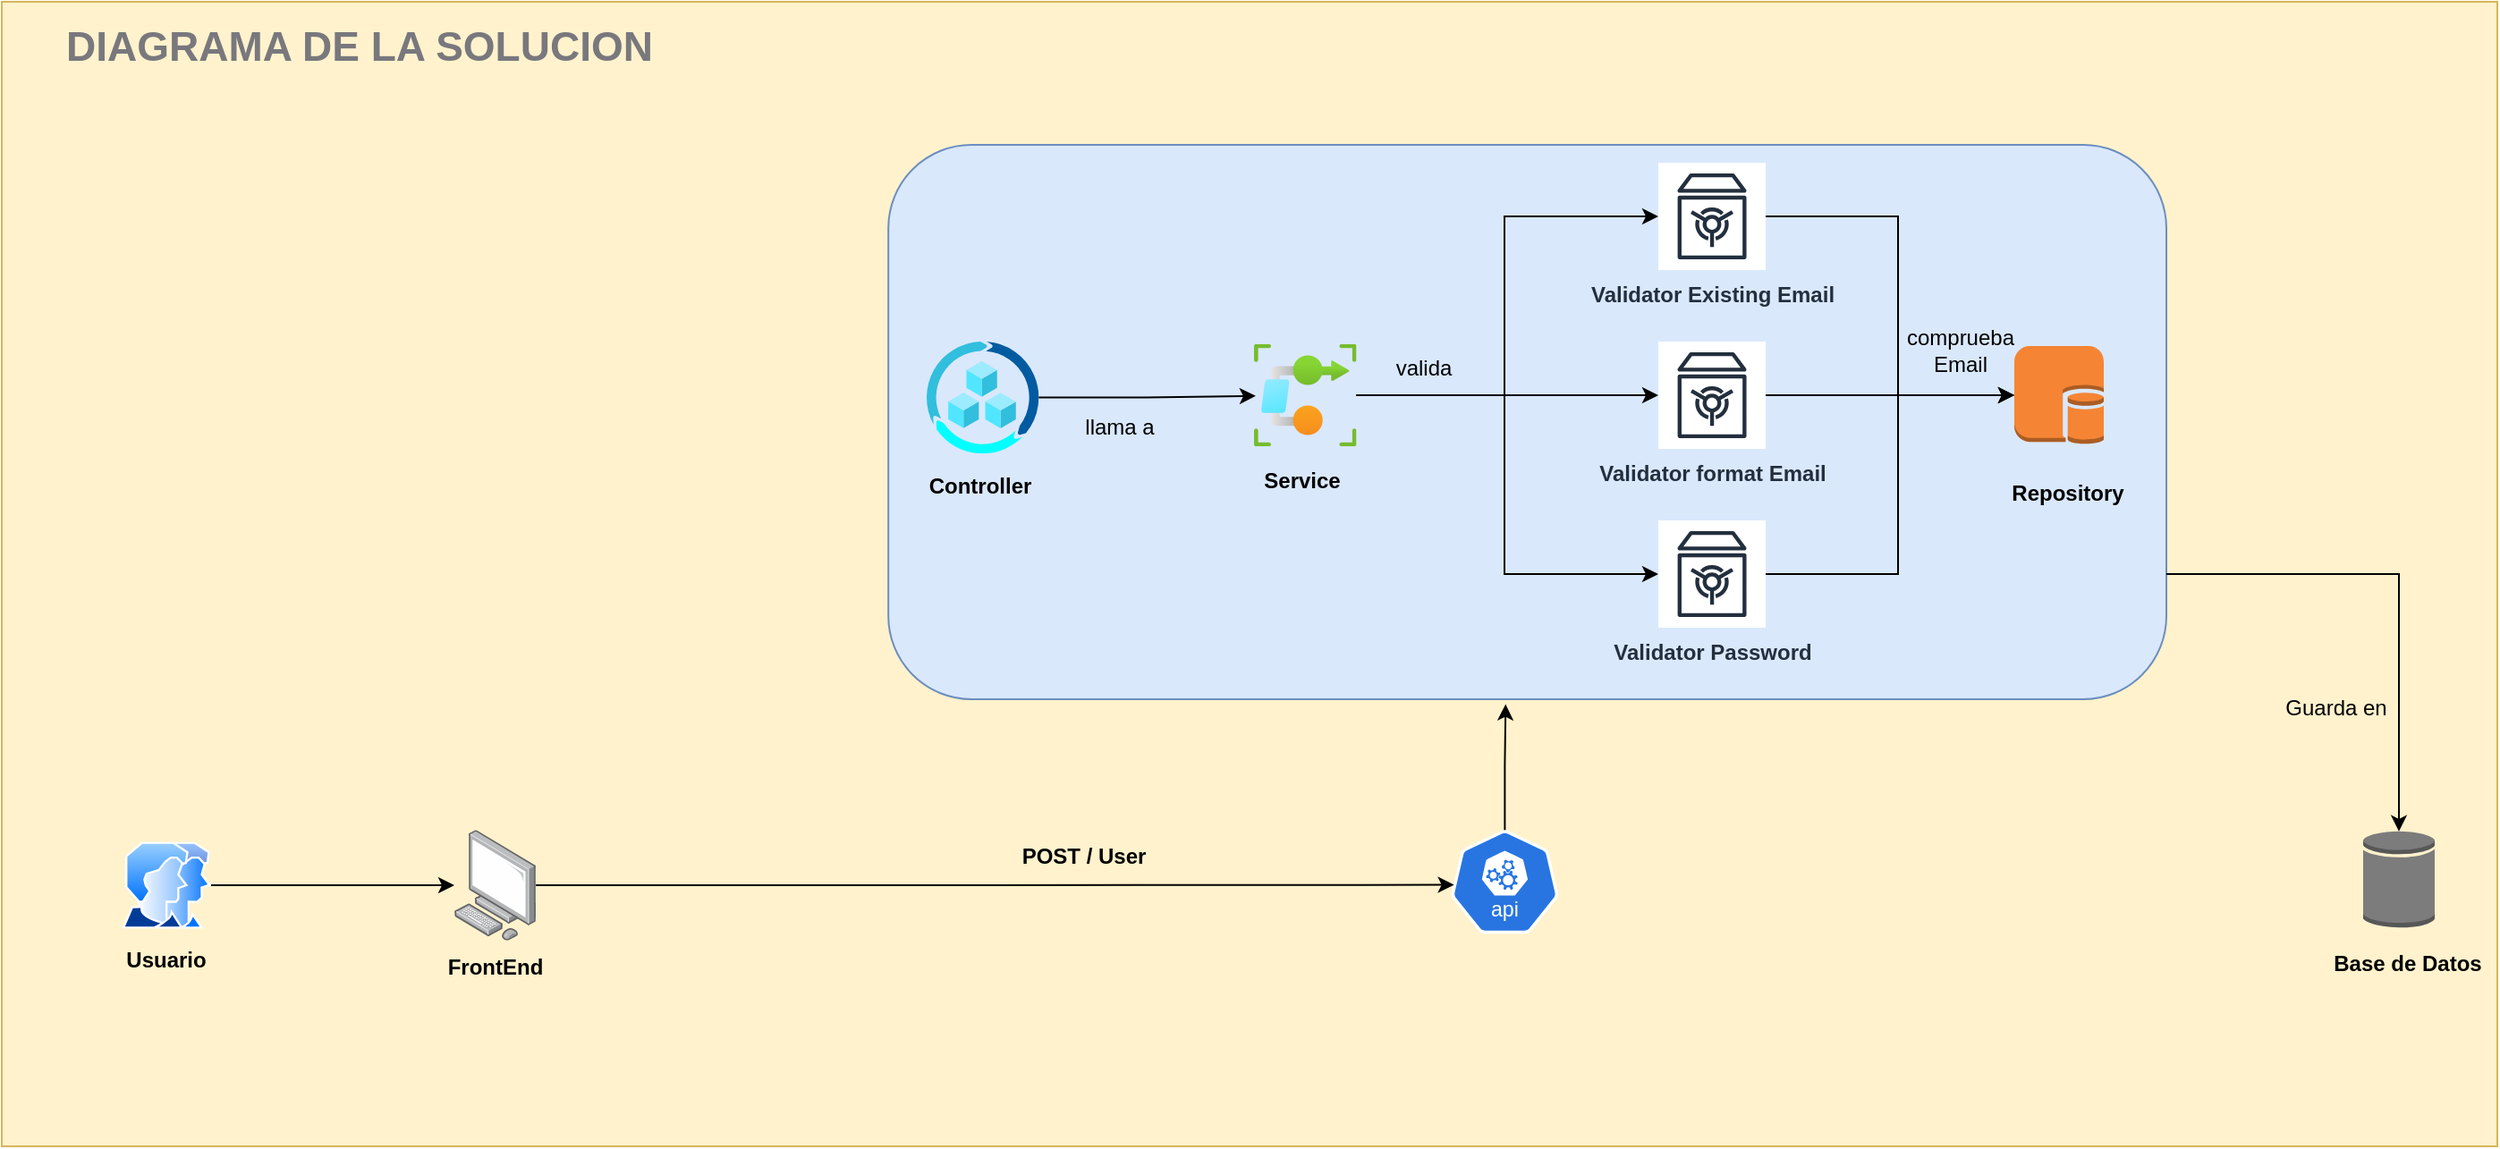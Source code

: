 <mxfile version="24.7.17">
  <diagram id="BDpqkuYBVWf33RYriGRy" name="Página-1">
    <mxGraphModel dx="2336" dy="1915" grid="1" gridSize="10" guides="1" tooltips="1" connect="1" arrows="1" fold="1" page="1" pageScale="1" pageWidth="827" pageHeight="1169" math="0" shadow="0">
      <root>
        <mxCell id="0" />
        <mxCell id="1" parent="0" />
        <mxCell id="WriXKKeUnrRi_fWqlIO9-52" value="" style="rounded=0;whiteSpace=wrap;html=1;fillColor=#fff2cc;strokeColor=#d6b656;" vertex="1" parent="1">
          <mxGeometry x="-580" y="-380.01" width="1395" height="640" as="geometry" />
        </mxCell>
        <mxCell id="WriXKKeUnrRi_fWqlIO9-20" value="" style="rounded=1;whiteSpace=wrap;html=1;fillColor=#dae8fc;strokeColor=#6c8ebf;" vertex="1" parent="1">
          <mxGeometry x="-84.4" y="-300" width="714.4" height="310" as="geometry" />
        </mxCell>
        <mxCell id="WriXKKeUnrRi_fWqlIO9-2" value="" style="shape=image;html=1;verticalAlign=top;verticalLabelPosition=bottom;labelBackgroundColor=#ffffff;imageAspect=0;aspect=fixed;image=https://cdn1.iconfinder.com/data/icons/bootstrap-vol-5/16/type-h2-128.png" vertex="1" parent="1">
          <mxGeometry x="755.75" y="173.1" width="20" height="20" as="geometry" />
        </mxCell>
        <mxCell id="WriXKKeUnrRi_fWqlIO9-5" value="" style="image;points=[];aspect=fixed;html=1;align=center;shadow=0;dashed=0;image=img/lib/allied_telesis/computer_and_terminals/Personal_Computer.svg;" vertex="1" parent="1">
          <mxGeometry x="-327" y="83.1" width="45.6" height="61.8" as="geometry" />
        </mxCell>
        <mxCell id="WriXKKeUnrRi_fWqlIO9-8" value="" style="aspect=fixed;sketch=0;html=1;dashed=0;whitespace=wrap;verticalLabelPosition=bottom;verticalAlign=top;fillColor=#2875E2;strokeColor=#ffffff;points=[[0.005,0.63,0],[0.1,0.2,0],[0.9,0.2,0],[0.5,0,0],[0.995,0.63,0],[0.72,0.99,0],[0.5,1,0],[0.28,0.99,0]];shape=mxgraph.kubernetes.icon2;kubernetesLabel=1;prIcon=api" vertex="1" parent="1">
          <mxGeometry x="230" y="83.1" width="60.42" height="58" as="geometry" />
        </mxCell>
        <mxCell id="WriXKKeUnrRi_fWqlIO9-9" value="" style="outlineConnect=0;dashed=0;verticalLabelPosition=bottom;verticalAlign=top;align=center;html=1;shape=mxgraph.aws3.generic_database;fillColor=#7D7C7C;gradientColor=none;" vertex="1" parent="1">
          <mxGeometry x="740" y="83.1" width="40" height="54.5" as="geometry" />
        </mxCell>
        <mxCell id="WriXKKeUnrRi_fWqlIO9-10" value="" style="outlineConnect=0;dashed=0;verticalLabelPosition=bottom;verticalAlign=top;align=center;html=1;shape=mxgraph.aws3.db_on_instance;fillColor=#F58534;gradientColor=none;" vertex="1" parent="1">
          <mxGeometry x="545" y="-187.51" width="50" height="55" as="geometry" />
        </mxCell>
        <mxCell id="WriXKKeUnrRi_fWqlIO9-43" style="edgeStyle=orthogonalEdgeStyle;rounded=0;orthogonalLoop=1;jettySize=auto;html=1;" edge="1" parent="1" source="WriXKKeUnrRi_fWqlIO9-14" target="WriXKKeUnrRi_fWqlIO9-41">
          <mxGeometry relative="1" as="geometry" />
        </mxCell>
        <mxCell id="WriXKKeUnrRi_fWqlIO9-44" style="edgeStyle=orthogonalEdgeStyle;rounded=0;orthogonalLoop=1;jettySize=auto;html=1;" edge="1" parent="1" source="WriXKKeUnrRi_fWqlIO9-14" target="WriXKKeUnrRi_fWqlIO9-42">
          <mxGeometry relative="1" as="geometry">
            <Array as="points">
              <mxPoint x="260" y="-160" />
              <mxPoint x="260" y="-260" />
            </Array>
          </mxGeometry>
        </mxCell>
        <mxCell id="WriXKKeUnrRi_fWqlIO9-45" style="edgeStyle=orthogonalEdgeStyle;rounded=0;orthogonalLoop=1;jettySize=auto;html=1;" edge="1" parent="1" source="WriXKKeUnrRi_fWqlIO9-14" target="WriXKKeUnrRi_fWqlIO9-16">
          <mxGeometry relative="1" as="geometry">
            <Array as="points">
              <mxPoint x="260" y="-160" />
              <mxPoint x="260" y="-60" />
            </Array>
          </mxGeometry>
        </mxCell>
        <mxCell id="WriXKKeUnrRi_fWqlIO9-14" value="" style="image;aspect=fixed;html=1;points=[];align=center;fontSize=12;image=img/lib/azure2/ai_machine_learning/Cognitive_Services_Decisions.svg;" vertex="1" parent="1">
          <mxGeometry x="120" y="-188.63" width="57.25" height="57.25" as="geometry" />
        </mxCell>
        <mxCell id="WriXKKeUnrRi_fWqlIO9-15" value="" style="image;aspect=fixed;html=1;points=[];align=center;fontSize=12;image=img/lib/azure2/other/Azure_Center_for_SAP.svg;" vertex="1" parent="1">
          <mxGeometry x="-63" y="-190" width="62.63" height="62.63" as="geometry" />
        </mxCell>
        <mxCell id="WriXKKeUnrRi_fWqlIO9-48" style="edgeStyle=orthogonalEdgeStyle;rounded=0;orthogonalLoop=1;jettySize=auto;html=1;" edge="1" parent="1" source="WriXKKeUnrRi_fWqlIO9-16" target="WriXKKeUnrRi_fWqlIO9-10">
          <mxGeometry relative="1" as="geometry">
            <Array as="points">
              <mxPoint x="480" y="-60" />
              <mxPoint x="480" y="-160" />
            </Array>
          </mxGeometry>
        </mxCell>
        <mxCell id="WriXKKeUnrRi_fWqlIO9-16" value="&lt;b&gt;Validator Password&lt;/b&gt;" style="sketch=0;outlineConnect=0;fontColor=#232F3E;gradientColor=none;strokeColor=#232F3E;fillColor=#ffffff;dashed=0;verticalLabelPosition=bottom;verticalAlign=top;align=center;html=1;fontSize=12;fontStyle=0;aspect=fixed;shape=mxgraph.aws4.resourceIcon;resIcon=mxgraph.aws4.vault;" vertex="1" parent="1">
          <mxGeometry x="346" y="-90.01" width="60" height="60" as="geometry" />
        </mxCell>
        <mxCell id="WriXKKeUnrRi_fWqlIO9-18" style="edgeStyle=orthogonalEdgeStyle;rounded=0;orthogonalLoop=1;jettySize=auto;html=1;" edge="1" parent="1" source="WriXKKeUnrRi_fWqlIO9-17" target="WriXKKeUnrRi_fWqlIO9-5">
          <mxGeometry relative="1" as="geometry" />
        </mxCell>
        <mxCell id="WriXKKeUnrRi_fWqlIO9-17" value="" style="image;aspect=fixed;perimeter=ellipsePerimeter;html=1;align=center;shadow=0;dashed=0;spacingTop=3;image=img/lib/active_directory/user_accounts.svg;" vertex="1" parent="1">
          <mxGeometry x="-513" y="89.75" width="50" height="48.5" as="geometry" />
        </mxCell>
        <mxCell id="WriXKKeUnrRi_fWqlIO9-19" style="edgeStyle=orthogonalEdgeStyle;rounded=0;orthogonalLoop=1;jettySize=auto;html=1;entryX=0.03;entryY=0.529;entryDx=0;entryDy=0;entryPerimeter=0;" edge="1" parent="1" source="WriXKKeUnrRi_fWqlIO9-5" target="WriXKKeUnrRi_fWqlIO9-8">
          <mxGeometry relative="1" as="geometry" />
        </mxCell>
        <mxCell id="WriXKKeUnrRi_fWqlIO9-21" style="edgeStyle=orthogonalEdgeStyle;rounded=0;orthogonalLoop=1;jettySize=auto;html=1;entryX=0.5;entryY=0.015;entryDx=0;entryDy=0;entryPerimeter=0;" edge="1" parent="1" source="WriXKKeUnrRi_fWqlIO9-20" target="WriXKKeUnrRi_fWqlIO9-9">
          <mxGeometry relative="1" as="geometry">
            <Array as="points">
              <mxPoint x="760" y="-60" />
            </Array>
          </mxGeometry>
        </mxCell>
        <mxCell id="WriXKKeUnrRi_fWqlIO9-22" value="Base de Datos" style="text;html=1;align=center;verticalAlign=middle;whiteSpace=wrap;rounded=0;fontStyle=1" vertex="1" parent="1">
          <mxGeometry x="719.75" y="143.1" width="90" height="30" as="geometry" />
        </mxCell>
        <mxCell id="WriXKKeUnrRi_fWqlIO9-23" style="edgeStyle=orthogonalEdgeStyle;rounded=0;orthogonalLoop=1;jettySize=auto;html=1;entryX=0.483;entryY=1.009;entryDx=0;entryDy=0;entryPerimeter=0;" edge="1" parent="1" source="WriXKKeUnrRi_fWqlIO9-8" target="WriXKKeUnrRi_fWqlIO9-20">
          <mxGeometry relative="1" as="geometry" />
        </mxCell>
        <mxCell id="WriXKKeUnrRi_fWqlIO9-24" style="edgeStyle=orthogonalEdgeStyle;rounded=0;orthogonalLoop=1;jettySize=auto;html=1;entryX=0.017;entryY=0.507;entryDx=0;entryDy=0;entryPerimeter=0;" edge="1" parent="1" source="WriXKKeUnrRi_fWqlIO9-15" target="WriXKKeUnrRi_fWqlIO9-14">
          <mxGeometry relative="1" as="geometry" />
        </mxCell>
        <mxCell id="WriXKKeUnrRi_fWqlIO9-27" value="Usuario" style="text;html=1;align=center;verticalAlign=middle;whiteSpace=wrap;rounded=0;fontStyle=1" vertex="1" parent="1">
          <mxGeometry x="-518" y="141.1" width="60" height="30" as="geometry" />
        </mxCell>
        <mxCell id="WriXKKeUnrRi_fWqlIO9-28" value="&lt;div&gt;FrontEnd&lt;/div&gt;" style="text;html=1;align=center;verticalAlign=middle;whiteSpace=wrap;rounded=0;fontStyle=1" vertex="1" parent="1">
          <mxGeometry x="-334.2" y="145" width="60" height="30" as="geometry" />
        </mxCell>
        <mxCell id="WriXKKeUnrRi_fWqlIO9-29" value="Controller" style="text;html=1;align=center;verticalAlign=middle;whiteSpace=wrap;rounded=0;fontStyle=1" vertex="1" parent="1">
          <mxGeometry x="-63" y="-124" width="60" height="30" as="geometry" />
        </mxCell>
        <mxCell id="WriXKKeUnrRi_fWqlIO9-30" value="Service" style="text;html=1;align=center;verticalAlign=middle;whiteSpace=wrap;rounded=0;fontStyle=1" vertex="1" parent="1">
          <mxGeometry x="117.25" y="-127.37" width="60" height="30" as="geometry" />
        </mxCell>
        <mxCell id="WriXKKeUnrRi_fWqlIO9-33" value="Repository" style="text;html=1;align=center;verticalAlign=middle;whiteSpace=wrap;rounded=0;fontStyle=1" vertex="1" parent="1">
          <mxGeometry x="545" y="-120" width="60" height="30" as="geometry" />
        </mxCell>
        <mxCell id="WriXKKeUnrRi_fWqlIO9-36" value="POST / User" style="text;html=1;align=center;verticalAlign=middle;whiteSpace=wrap;rounded=0;fontStyle=1" vertex="1" parent="1">
          <mxGeometry x="-20" y="83" width="90" height="30" as="geometry" />
        </mxCell>
        <mxCell id="WriXKKeUnrRi_fWqlIO9-37" value="llama a" style="text;html=1;align=center;verticalAlign=middle;whiteSpace=wrap;rounded=0;" vertex="1" parent="1">
          <mxGeometry y="-157.37" width="90" height="30" as="geometry" />
        </mxCell>
        <mxCell id="WriXKKeUnrRi_fWqlIO9-38" value="valida" style="text;html=1;align=center;verticalAlign=middle;whiteSpace=wrap;rounded=0;" vertex="1" parent="1">
          <mxGeometry x="170" y="-190" width="90" height="30" as="geometry" />
        </mxCell>
        <mxCell id="WriXKKeUnrRi_fWqlIO9-39" value="comprueba Email" style="text;html=1;align=center;verticalAlign=middle;whiteSpace=wrap;rounded=0;" vertex="1" parent="1">
          <mxGeometry x="470" y="-200" width="90" height="30" as="geometry" />
        </mxCell>
        <mxCell id="WriXKKeUnrRi_fWqlIO9-40" value="Guarda en" style="text;html=1;align=center;verticalAlign=middle;whiteSpace=wrap;rounded=0;" vertex="1" parent="1">
          <mxGeometry x="680" width="90" height="30" as="geometry" />
        </mxCell>
        <mxCell id="WriXKKeUnrRi_fWqlIO9-41" value="&lt;b&gt;Validator format Email&lt;/b&gt;" style="sketch=0;outlineConnect=0;fontColor=#232F3E;gradientColor=none;strokeColor=#232F3E;fillColor=#ffffff;dashed=0;verticalLabelPosition=bottom;verticalAlign=top;align=center;html=1;fontSize=12;fontStyle=0;aspect=fixed;shape=mxgraph.aws4.resourceIcon;resIcon=mxgraph.aws4.vault;" vertex="1" parent="1">
          <mxGeometry x="346" y="-190.01" width="60" height="60" as="geometry" />
        </mxCell>
        <mxCell id="WriXKKeUnrRi_fWqlIO9-42" value="&lt;b&gt;Validator Existing Email&lt;/b&gt;" style="sketch=0;outlineConnect=0;fontColor=#232F3E;gradientColor=none;strokeColor=#232F3E;fillColor=#ffffff;dashed=0;verticalLabelPosition=bottom;verticalAlign=top;align=center;html=1;fontSize=12;fontStyle=0;aspect=fixed;shape=mxgraph.aws4.resourceIcon;resIcon=mxgraph.aws4.vault;" vertex="1" parent="1">
          <mxGeometry x="346" y="-290.01" width="60" height="60" as="geometry" />
        </mxCell>
        <mxCell id="WriXKKeUnrRi_fWqlIO9-46" style="edgeStyle=orthogonalEdgeStyle;rounded=0;orthogonalLoop=1;jettySize=auto;html=1;entryX=0;entryY=0.5;entryDx=0;entryDy=0;entryPerimeter=0;" edge="1" parent="1" source="WriXKKeUnrRi_fWqlIO9-42" target="WriXKKeUnrRi_fWqlIO9-10">
          <mxGeometry relative="1" as="geometry">
            <Array as="points">
              <mxPoint x="480" y="-260" />
              <mxPoint x="480" y="-160" />
            </Array>
          </mxGeometry>
        </mxCell>
        <mxCell id="WriXKKeUnrRi_fWqlIO9-47" style="edgeStyle=orthogonalEdgeStyle;rounded=0;orthogonalLoop=1;jettySize=auto;html=1;entryX=0;entryY=0.5;entryDx=0;entryDy=0;entryPerimeter=0;" edge="1" parent="1" source="WriXKKeUnrRi_fWqlIO9-41" target="WriXKKeUnrRi_fWqlIO9-10">
          <mxGeometry relative="1" as="geometry" />
        </mxCell>
        <mxCell id="WriXKKeUnrRi_fWqlIO9-49" value="DIAGRAMA DE LA SOLUCION" style="text;html=1;align=center;verticalAlign=middle;whiteSpace=wrap;rounded=0;fontStyle=1;fontSize=23;fontColor=#78787d;" vertex="1" parent="1">
          <mxGeometry x="-560" y="-370" width="360" height="30" as="geometry" />
        </mxCell>
      </root>
    </mxGraphModel>
  </diagram>
</mxfile>
